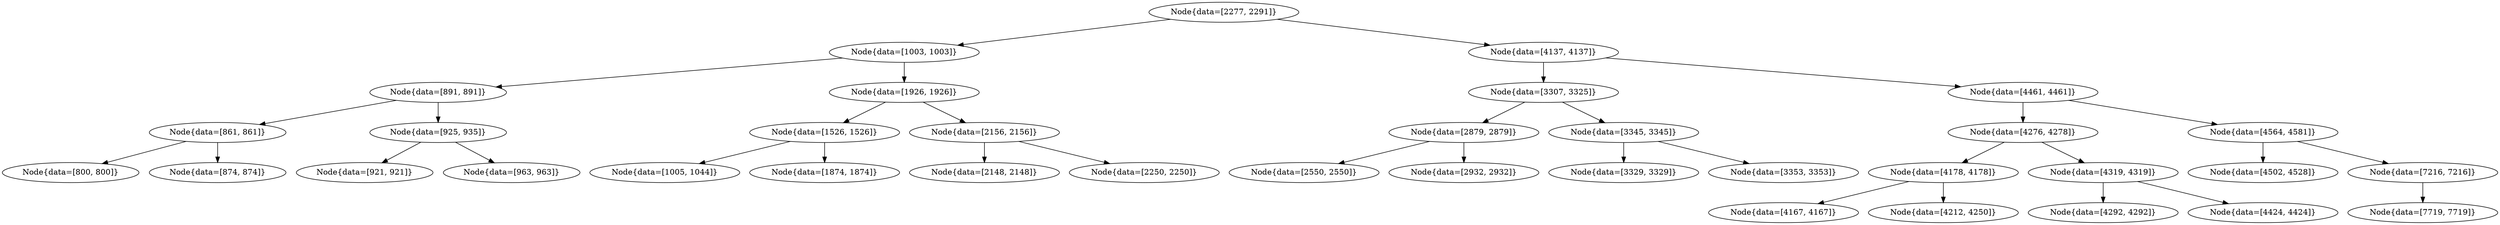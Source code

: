 digraph G{
955889357 [label="Node{data=[2277, 2291]}"]
955889357 -> 156383228
156383228 [label="Node{data=[1003, 1003]}"]
156383228 -> 1935695838
1935695838 [label="Node{data=[891, 891]}"]
1935695838 -> 205180323
205180323 [label="Node{data=[861, 861]}"]
205180323 -> 2038455607
2038455607 [label="Node{data=[800, 800]}"]
205180323 -> 1635088428
1635088428 [label="Node{data=[874, 874]}"]
1935695838 -> 278549875
278549875 [label="Node{data=[925, 935]}"]
278549875 -> 1243071766
1243071766 [label="Node{data=[921, 921]}"]
278549875 -> 830816390
830816390 [label="Node{data=[963, 963]}"]
156383228 -> 2071722626
2071722626 [label="Node{data=[1926, 1926]}"]
2071722626 -> 956832083
956832083 [label="Node{data=[1526, 1526]}"]
956832083 -> 1304642577
1304642577 [label="Node{data=[1005, 1044]}"]
956832083 -> 1457110111
1457110111 [label="Node{data=[1874, 1874]}"]
2071722626 -> 1918034924
1918034924 [label="Node{data=[2156, 2156]}"]
1918034924 -> 191479412
191479412 [label="Node{data=[2148, 2148]}"]
1918034924 -> 1558024388
1558024388 [label="Node{data=[2250, 2250]}"]
955889357 -> 1207821380
1207821380 [label="Node{data=[4137, 4137]}"]
1207821380 -> 584393428
584393428 [label="Node{data=[3307, 3325]}"]
584393428 -> 1678353124
1678353124 [label="Node{data=[2879, 2879]}"]
1678353124 -> 1424114961
1424114961 [label="Node{data=[2550, 2550]}"]
1678353124 -> 2090157069
2090157069 [label="Node{data=[2932, 2932]}"]
584393428 -> 2010974921
2010974921 [label="Node{data=[3345, 3345]}"]
2010974921 -> 1592428628
1592428628 [label="Node{data=[3329, 3329]}"]
2010974921 -> 417764437
417764437 [label="Node{data=[3353, 3353]}"]
1207821380 -> 1317342824
1317342824 [label="Node{data=[4461, 4461]}"]
1317342824 -> 1360125491
1360125491 [label="Node{data=[4276, 4278]}"]
1360125491 -> 1530086509
1530086509 [label="Node{data=[4178, 4178]}"]
1530086509 -> 2002466658
2002466658 [label="Node{data=[4167, 4167]}"]
1530086509 -> 290161071
290161071 [label="Node{data=[4212, 4250]}"]
1360125491 -> 1324627443
1324627443 [label="Node{data=[4319, 4319]}"]
1324627443 -> 254087276
254087276 [label="Node{data=[4292, 4292]}"]
1324627443 -> 560715469
560715469 [label="Node{data=[4424, 4424]}"]
1317342824 -> 1826651574
1826651574 [label="Node{data=[4564, 4581]}"]
1826651574 -> 64259700
64259700 [label="Node{data=[4502, 4528]}"]
1826651574 -> 609570834
609570834 [label="Node{data=[7216, 7216]}"]
609570834 -> 1534539755
1534539755 [label="Node{data=[7719, 7719]}"]
}